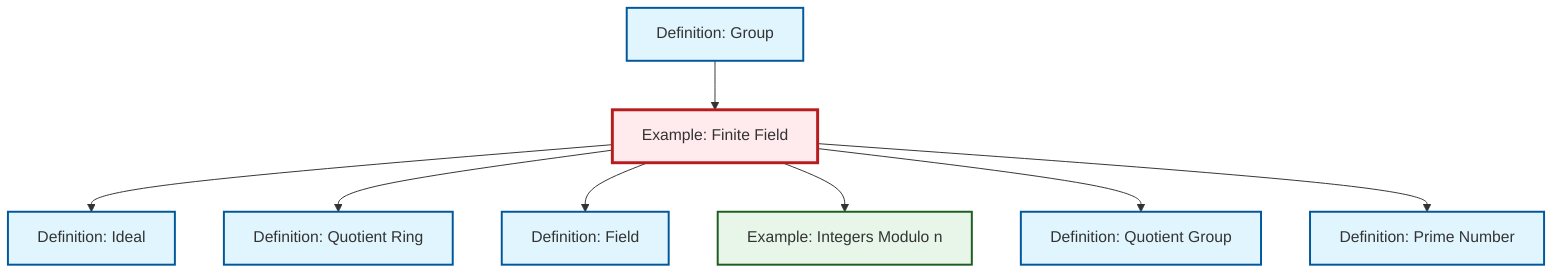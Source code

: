 graph TD
    classDef definition fill:#e1f5fe,stroke:#01579b,stroke-width:2px
    classDef theorem fill:#f3e5f5,stroke:#4a148c,stroke-width:2px
    classDef axiom fill:#fff3e0,stroke:#e65100,stroke-width:2px
    classDef example fill:#e8f5e9,stroke:#1b5e20,stroke-width:2px
    classDef current fill:#ffebee,stroke:#b71c1c,stroke-width:3px
    def-ideal["Definition: Ideal"]:::definition
    def-field["Definition: Field"]:::definition
    def-quotient-ring["Definition: Quotient Ring"]:::definition
    ex-finite-field["Example: Finite Field"]:::example
    ex-quotient-integers-mod-n["Example: Integers Modulo n"]:::example
    def-prime["Definition: Prime Number"]:::definition
    def-group["Definition: Group"]:::definition
    def-quotient-group["Definition: Quotient Group"]:::definition
    ex-finite-field --> def-ideal
    ex-finite-field --> def-quotient-ring
    ex-finite-field --> def-field
    ex-finite-field --> ex-quotient-integers-mod-n
    ex-finite-field --> def-quotient-group
    ex-finite-field --> def-prime
    def-group --> ex-finite-field
    class ex-finite-field current